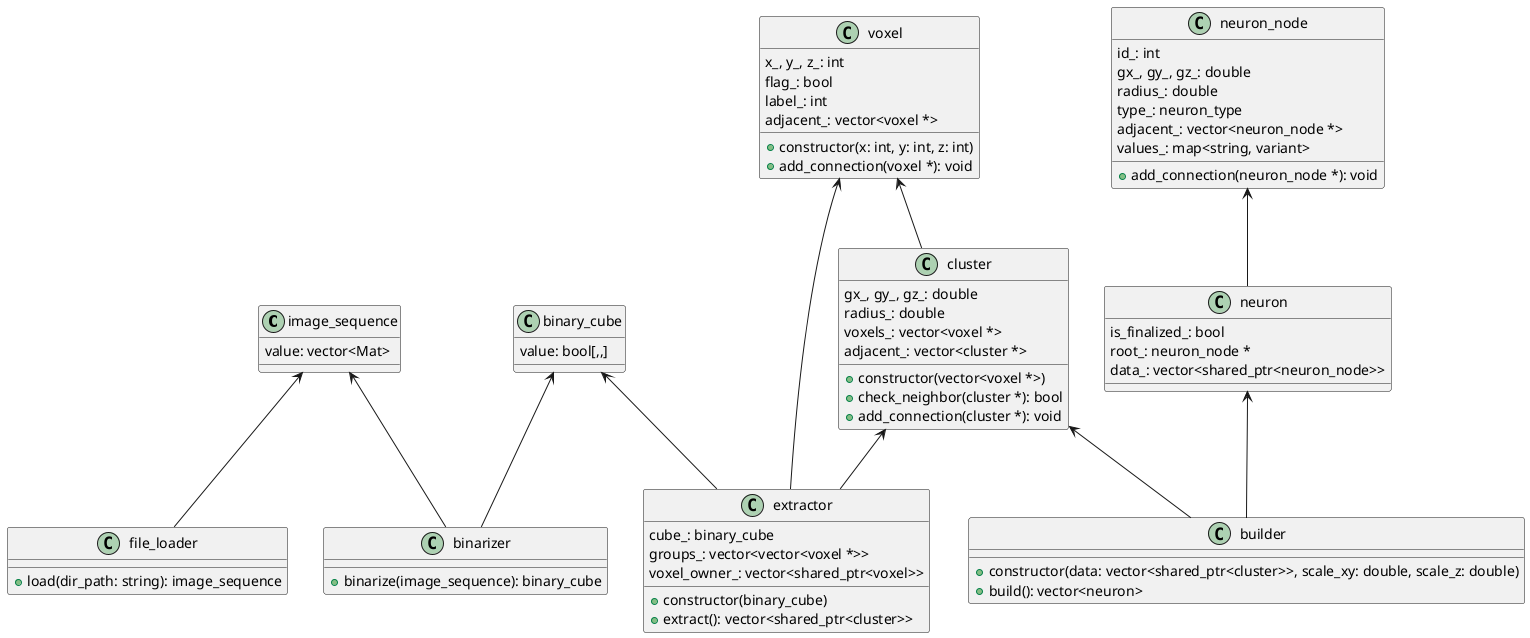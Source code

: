 @startuml class.png
class image_sequence {
  value: vector<Mat>
}
class file_loader {
  +load(dir_path: string): image_sequence
}
class binary_cube {
  value: bool[,,]
}
class binarizer {
  +binarize(image_sequence): binary_cube
}
class extractor {
  cube_: binary_cube
  groups_: vector<vector<voxel *>>
  voxel_owner_: vector<shared_ptr<voxel>>
  +constructor(binary_cube)
  +extract(): vector<shared_ptr<cluster>>
}
class voxel {
  x_, y_, z_: int
  flag_: bool
  label_: int
  adjacent_: vector<voxel *>
  +constructor(x: int, y: int, z: int)
  +add_connection(voxel *): void
}
class cluster {
  gx_, gy_, gz_: double
  radius_: double
  voxels_: vector<voxel *>
  adjacent_: vector<cluster *>
  +constructor(vector<voxel *>)
  +check_neighbor(cluster *): bool
  +add_connection(cluster *): void
}
class builder {
  +constructor(data: vector<shared_ptr<cluster>>, scale_xy: double, scale_z: double)
  +build(): vector<neuron>
}
class neuron_node {
  id_: int
  gx_, gy_, gz_: double
  radius_: double
  type_: neuron_type
  adjacent_: vector<neuron_node *>
  values_: map<string, variant>
  + add_connection(neuron_node *): void
}
class neuron {
  is_finalized_: bool
  root_: neuron_node *
  data_: vector<shared_ptr<neuron_node>>
}
image_sequence <-- file_loader
image_sequence <-- binarizer
binary_cube <-- binarizer
binary_cube <-- extractor
voxel <-- extractor
cluster <-- extractor
voxel <-- cluster
neuron_node <-- neuron
neuron <-- builder
cluster <-- builder
@enduml
